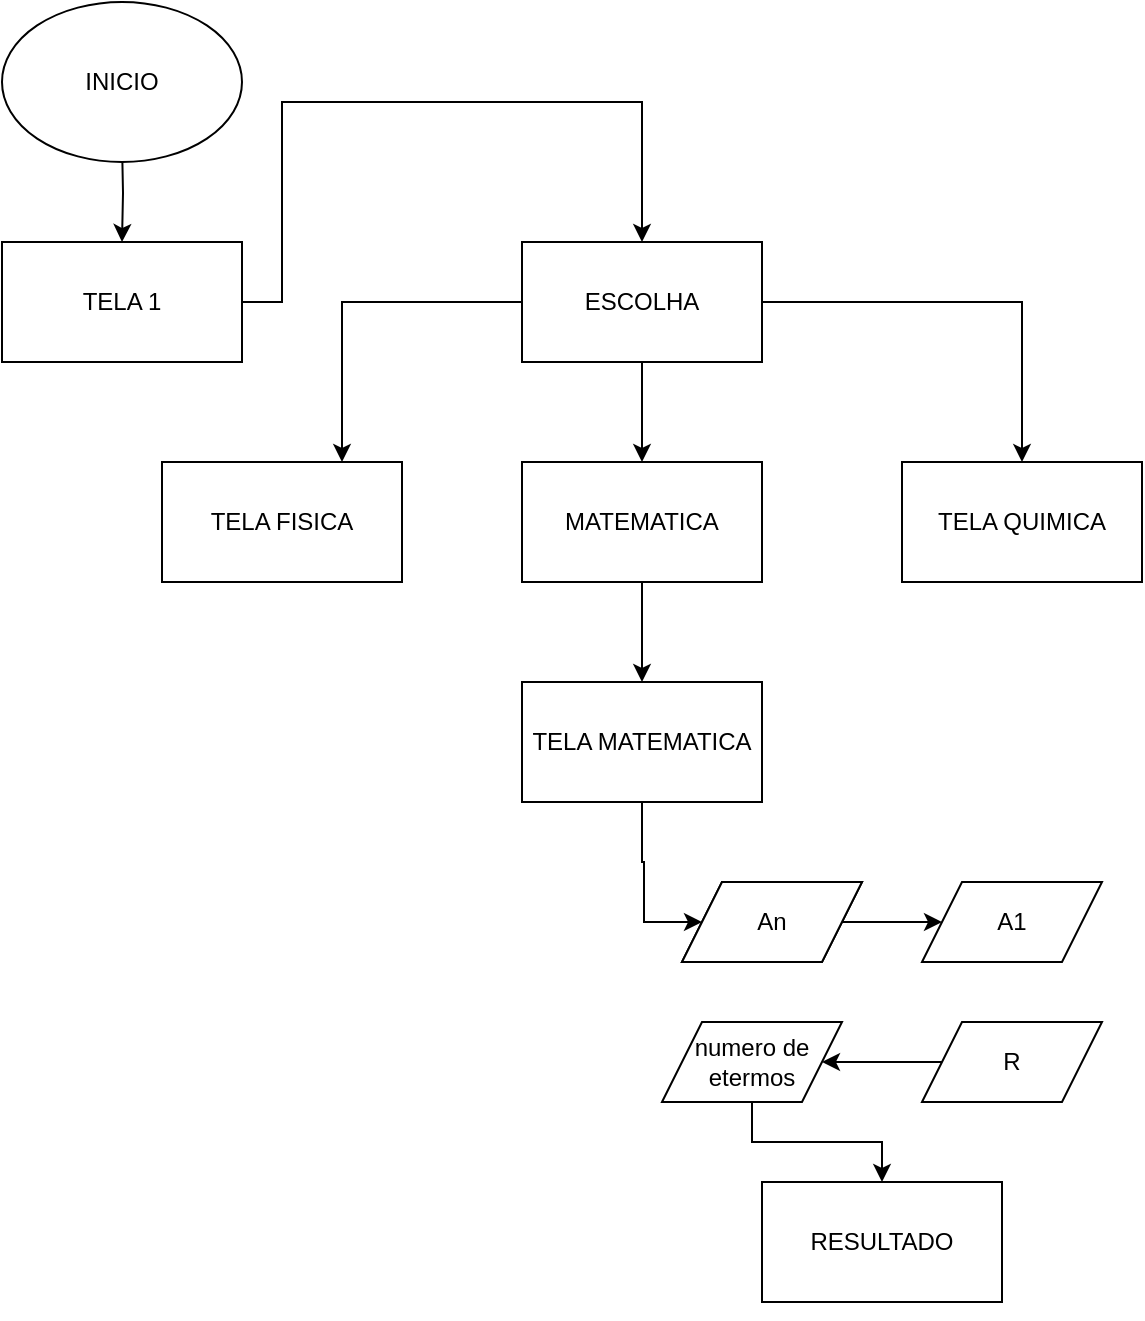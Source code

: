 <mxfile version="22.0.8" type="github">
  <diagram name="Página-1" id="5s9Gq-krAK9BcM5YJaVG">
    <mxGraphModel dx="1255" dy="663" grid="1" gridSize="10" guides="1" tooltips="1" connect="1" arrows="1" fold="1" page="1" pageScale="1" pageWidth="827" pageHeight="1169" math="0" shadow="0">
      <root>
        <mxCell id="0" />
        <mxCell id="1" parent="0" />
        <mxCell id="2KAfMyDs_t2Mga4Ne8DI-3" value="" style="edgeStyle=orthogonalEdgeStyle;rounded=0;orthogonalLoop=1;jettySize=auto;html=1;" parent="1" target="2KAfMyDs_t2Mga4Ne8DI-2" edge="1">
          <mxGeometry relative="1" as="geometry">
            <mxPoint x="80" y="80" as="sourcePoint" />
          </mxGeometry>
        </mxCell>
        <mxCell id="2KAfMyDs_t2Mga4Ne8DI-25" style="edgeStyle=orthogonalEdgeStyle;rounded=0;orthogonalLoop=1;jettySize=auto;html=1;entryX=0.5;entryY=0;entryDx=0;entryDy=0;" parent="1" source="2KAfMyDs_t2Mga4Ne8DI-2" target="2KAfMyDs_t2Mga4Ne8DI-13" edge="1">
          <mxGeometry relative="1" as="geometry">
            <mxPoint x="160" y="60" as="targetPoint" />
            <Array as="points">
              <mxPoint x="160" y="160" />
              <mxPoint x="160" y="60" />
              <mxPoint x="340" y="60" />
            </Array>
          </mxGeometry>
        </mxCell>
        <mxCell id="2KAfMyDs_t2Mga4Ne8DI-2" value="TELA 1" style="rounded=0;whiteSpace=wrap;html=1;" parent="1" vertex="1">
          <mxGeometry x="20" y="130" width="120" height="60" as="geometry" />
        </mxCell>
        <mxCell id="2KAfMyDs_t2Mga4Ne8DI-9" value="TELA FISICA" style="rounded=0;whiteSpace=wrap;html=1;" parent="1" vertex="1">
          <mxGeometry x="100" y="240" width="120" height="60" as="geometry" />
        </mxCell>
        <mxCell id="2KAfMyDs_t2Mga4Ne8DI-16" value="" style="edgeStyle=orthogonalEdgeStyle;rounded=0;orthogonalLoop=1;jettySize=auto;html=1;" parent="1" source="2KAfMyDs_t2Mga4Ne8DI-13" target="2KAfMyDs_t2Mga4Ne8DI-15" edge="1">
          <mxGeometry relative="1" as="geometry" />
        </mxCell>
        <mxCell id="2KAfMyDs_t2Mga4Ne8DI-21" value="" style="edgeStyle=orthogonalEdgeStyle;rounded=0;orthogonalLoop=1;jettySize=auto;html=1;" parent="1" source="2KAfMyDs_t2Mga4Ne8DI-13" target="2KAfMyDs_t2Mga4Ne8DI-20" edge="1">
          <mxGeometry relative="1" as="geometry" />
        </mxCell>
        <mxCell id="2KAfMyDs_t2Mga4Ne8DI-26" style="edgeStyle=orthogonalEdgeStyle;rounded=0;orthogonalLoop=1;jettySize=auto;html=1;entryX=0.75;entryY=0;entryDx=0;entryDy=0;" parent="1" source="2KAfMyDs_t2Mga4Ne8DI-13" target="2KAfMyDs_t2Mga4Ne8DI-9" edge="1">
          <mxGeometry relative="1" as="geometry" />
        </mxCell>
        <mxCell id="2KAfMyDs_t2Mga4Ne8DI-13" value="ESCOLHA" style="rounded=0;whiteSpace=wrap;html=1;" parent="1" vertex="1">
          <mxGeometry x="280" y="130" width="120" height="60" as="geometry" />
        </mxCell>
        <mxCell id="2KAfMyDs_t2Mga4Ne8DI-15" value="TELA QUIMICA" style="whiteSpace=wrap;html=1;rounded=0;" parent="1" vertex="1">
          <mxGeometry x="470" y="240" width="120" height="60" as="geometry" />
        </mxCell>
        <mxCell id="2KAfMyDs_t2Mga4Ne8DI-28" value="" style="edgeStyle=orthogonalEdgeStyle;rounded=0;orthogonalLoop=1;jettySize=auto;html=1;" parent="1" source="2KAfMyDs_t2Mga4Ne8DI-20" target="2KAfMyDs_t2Mga4Ne8DI-27" edge="1">
          <mxGeometry relative="1" as="geometry" />
        </mxCell>
        <mxCell id="2KAfMyDs_t2Mga4Ne8DI-20" value="MATEMATICA" style="rounded=0;whiteSpace=wrap;html=1;" parent="1" vertex="1">
          <mxGeometry x="280" y="240" width="120" height="60" as="geometry" />
        </mxCell>
        <mxCell id="2KAfMyDs_t2Mga4Ne8DI-24" value="INICIO" style="ellipse;whiteSpace=wrap;html=1;" parent="1" vertex="1">
          <mxGeometry x="20" y="10" width="120" height="80" as="geometry" />
        </mxCell>
        <mxCell id="2KAfMyDs_t2Mga4Ne8DI-29" style="edgeStyle=orthogonalEdgeStyle;rounded=0;orthogonalLoop=1;jettySize=auto;html=1;entryX=0;entryY=0.5;entryDx=0;entryDy=0;" parent="1" source="2KAfMyDs_t2Mga4Ne8DI-27" target="2KAfMyDs_t2Mga4Ne8DI-30" edge="1">
          <mxGeometry relative="1" as="geometry">
            <mxPoint x="340.0" y="470.0" as="targetPoint" />
            <Array as="points">
              <mxPoint x="340" y="440" />
              <mxPoint x="341" y="470" />
            </Array>
          </mxGeometry>
        </mxCell>
        <mxCell id="2KAfMyDs_t2Mga4Ne8DI-27" value="TELA MATEMATICA" style="whiteSpace=wrap;html=1;rounded=0;" parent="1" vertex="1">
          <mxGeometry x="280" y="350" width="120" height="60" as="geometry" />
        </mxCell>
        <mxCell id="2KAfMyDs_t2Mga4Ne8DI-30" value="an" style="shape=parallelogram;perimeter=parallelogramPerimeter;whiteSpace=wrap;html=1;fixedSize=1;" parent="1" vertex="1">
          <mxGeometry x="360" y="450" width="90" height="40" as="geometry" />
        </mxCell>
        <mxCell id="2KAfMyDs_t2Mga4Ne8DI-37" value="" style="edgeStyle=orthogonalEdgeStyle;rounded=0;orthogonalLoop=1;jettySize=auto;html=1;" parent="1" source="2KAfMyDs_t2Mga4Ne8DI-31" target="2KAfMyDs_t2Mga4Ne8DI-32" edge="1">
          <mxGeometry relative="1" as="geometry" />
        </mxCell>
        <mxCell id="2KAfMyDs_t2Mga4Ne8DI-31" value="An" style="shape=parallelogram;perimeter=parallelogramPerimeter;whiteSpace=wrap;html=1;fixedSize=1;" parent="1" vertex="1">
          <mxGeometry x="360" y="450" width="90" height="40" as="geometry" />
        </mxCell>
        <mxCell id="2KAfMyDs_t2Mga4Ne8DI-32" value="A1" style="shape=parallelogram;perimeter=parallelogramPerimeter;whiteSpace=wrap;html=1;fixedSize=1;" parent="1" vertex="1">
          <mxGeometry x="480" y="450" width="90" height="40" as="geometry" />
        </mxCell>
        <mxCell id="2KAfMyDs_t2Mga4Ne8DI-35" style="edgeStyle=orthogonalEdgeStyle;rounded=0;orthogonalLoop=1;jettySize=auto;html=1;exitX=0.75;exitY=0;exitDx=0;exitDy=0;" parent="1" source="2KAfMyDs_t2Mga4Ne8DI-33" edge="1">
          <mxGeometry relative="1" as="geometry">
            <mxPoint x="407.75" y="540" as="targetPoint" />
          </mxGeometry>
        </mxCell>
        <mxCell id="Z0JZfeY_nNfPTM5vxJ6i-4" value="" style="edgeStyle=orthogonalEdgeStyle;rounded=0;orthogonalLoop=1;jettySize=auto;html=1;" edge="1" parent="1" source="2KAfMyDs_t2Mga4Ne8DI-33" target="Z0JZfeY_nNfPTM5vxJ6i-1">
          <mxGeometry relative="1" as="geometry" />
        </mxCell>
        <mxCell id="2KAfMyDs_t2Mga4Ne8DI-33" value="numero de etermos" style="shape=parallelogram;perimeter=parallelogramPerimeter;whiteSpace=wrap;html=1;fixedSize=1;" parent="1" vertex="1">
          <mxGeometry x="350" y="520" width="90" height="40" as="geometry" />
        </mxCell>
        <mxCell id="2KAfMyDs_t2Mga4Ne8DI-44" value="" style="edgeStyle=orthogonalEdgeStyle;rounded=0;orthogonalLoop=1;jettySize=auto;html=1;" parent="1" source="2KAfMyDs_t2Mga4Ne8DI-34" target="2KAfMyDs_t2Mga4Ne8DI-33" edge="1">
          <mxGeometry relative="1" as="geometry" />
        </mxCell>
        <mxCell id="2KAfMyDs_t2Mga4Ne8DI-34" value="R" style="shape=parallelogram;perimeter=parallelogramPerimeter;whiteSpace=wrap;html=1;fixedSize=1;" parent="1" vertex="1">
          <mxGeometry x="480" y="520" width="90" height="40" as="geometry" />
        </mxCell>
        <mxCell id="Z0JZfeY_nNfPTM5vxJ6i-5" style="edgeStyle=orthogonalEdgeStyle;rounded=0;orthogonalLoop=1;jettySize=auto;html=1;exitX=0.5;exitY=1;exitDx=0;exitDy=0;" edge="1" parent="1" source="Z0JZfeY_nNfPTM5vxJ6i-1">
          <mxGeometry relative="1" as="geometry">
            <mxPoint x="470" y="650" as="targetPoint" />
          </mxGeometry>
        </mxCell>
        <mxCell id="Z0JZfeY_nNfPTM5vxJ6i-1" value="RESULTADO" style="rounded=0;whiteSpace=wrap;html=1;" vertex="1" parent="1">
          <mxGeometry x="400" y="600" width="120" height="60" as="geometry" />
        </mxCell>
      </root>
    </mxGraphModel>
  </diagram>
</mxfile>
